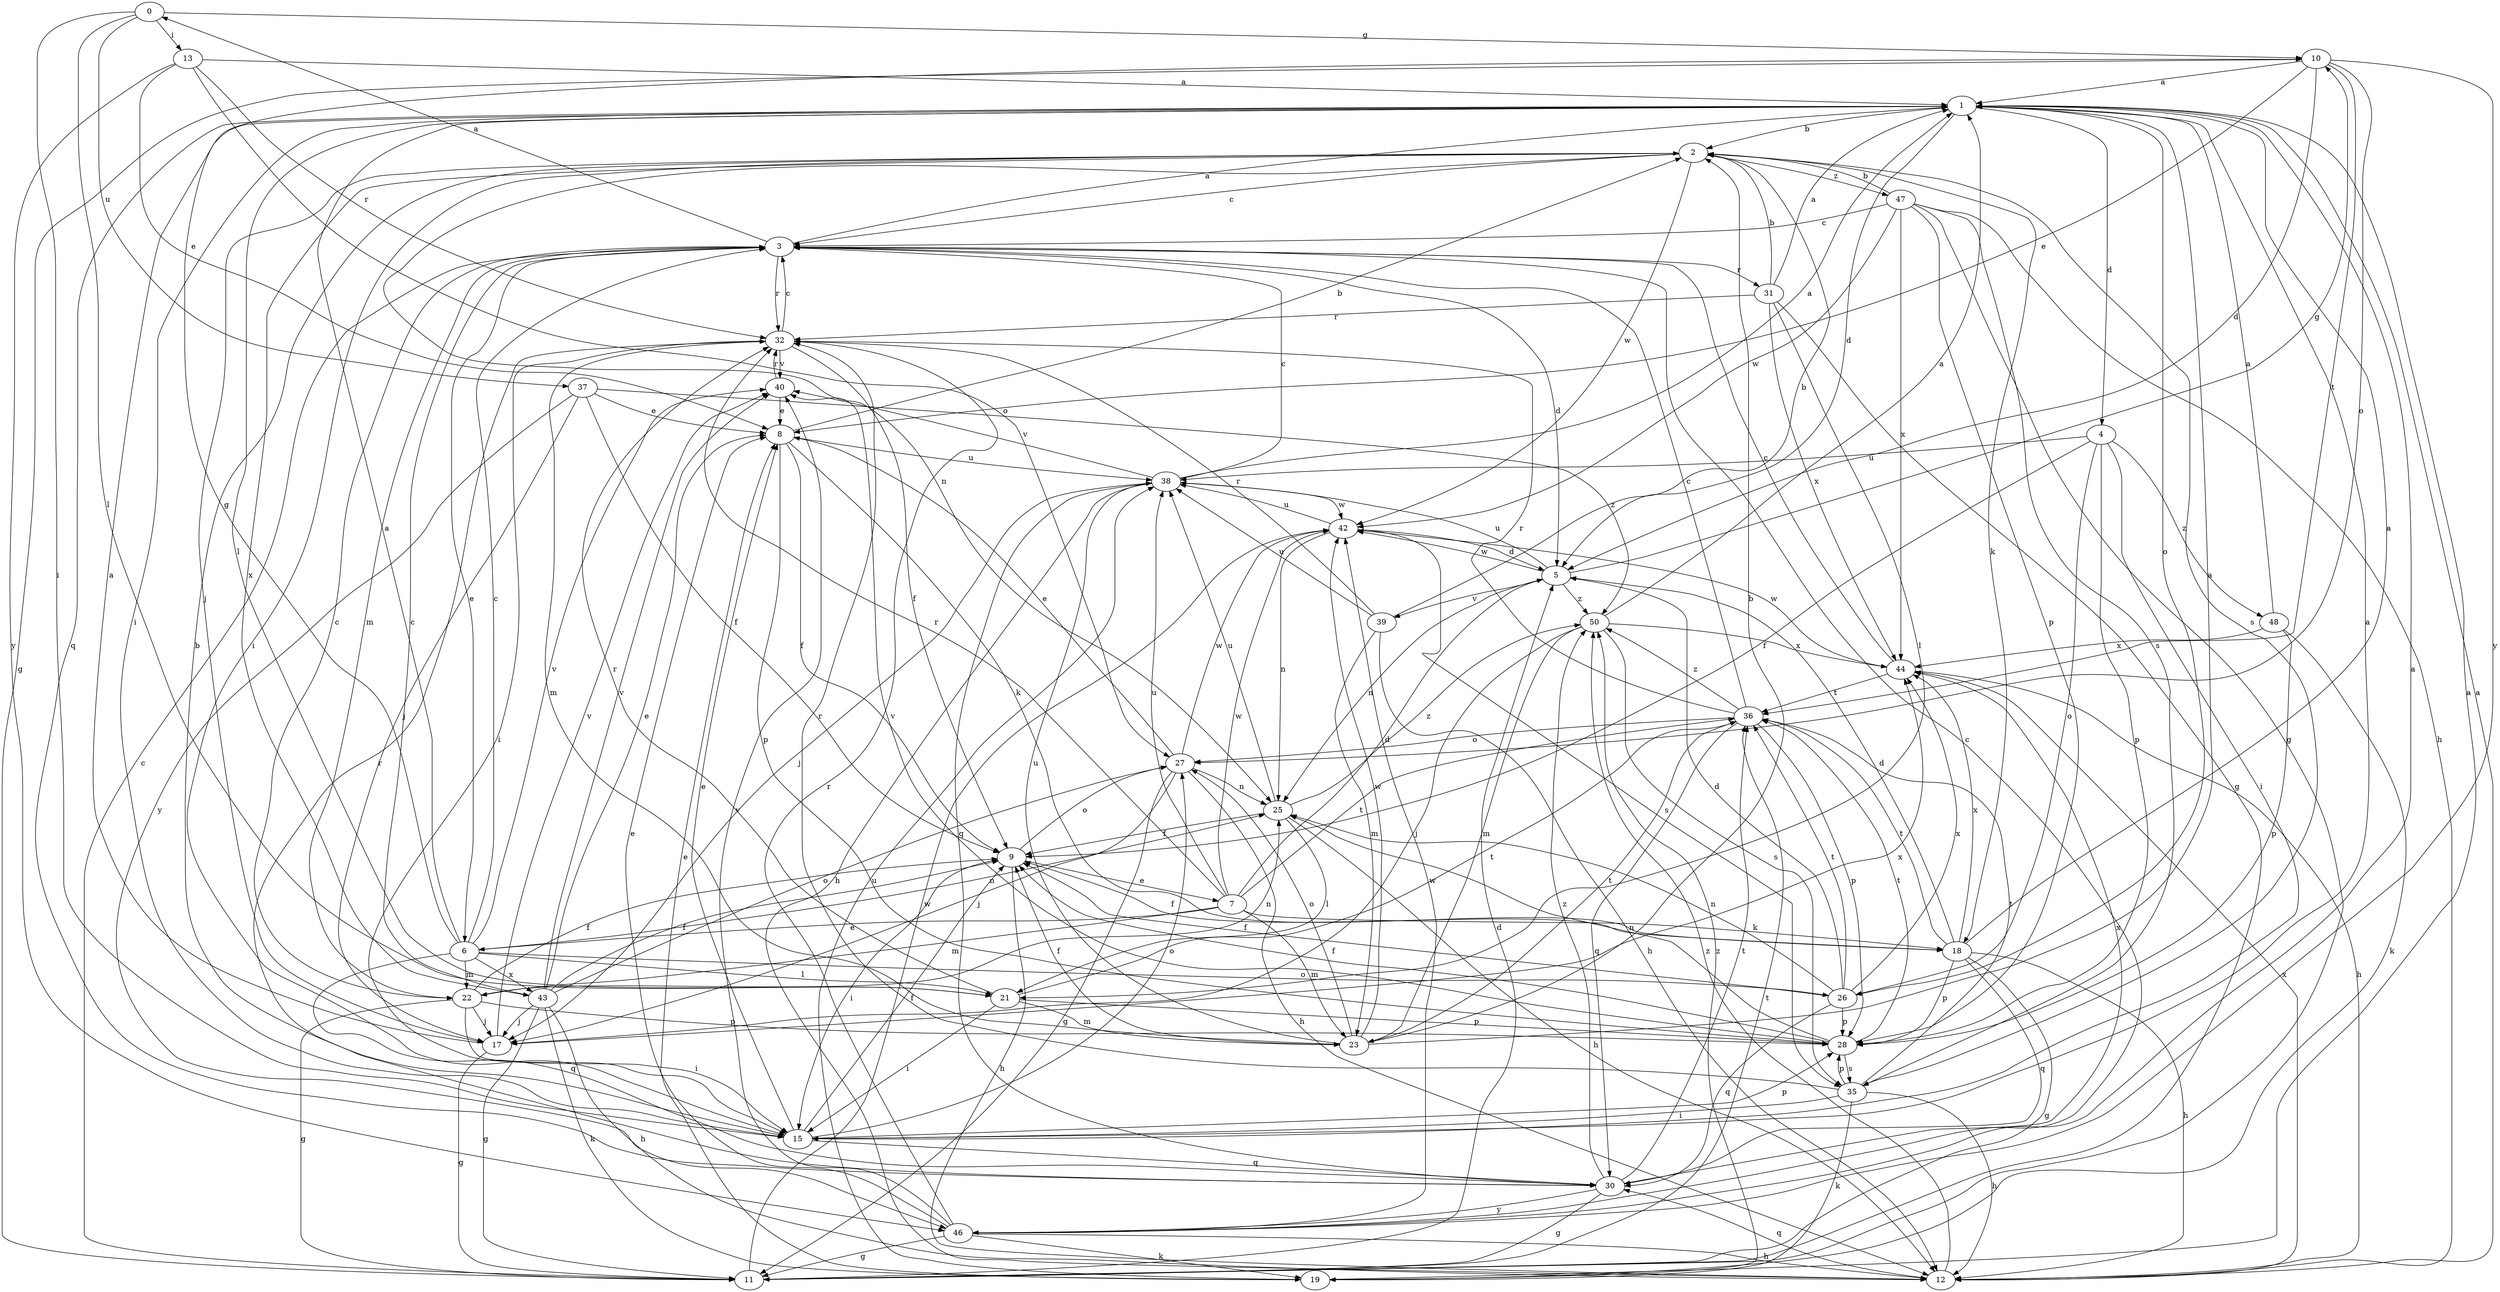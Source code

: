 strict digraph  {
0;
1;
2;
3;
4;
5;
6;
7;
8;
9;
10;
11;
12;
13;
15;
17;
18;
19;
21;
22;
23;
25;
26;
27;
28;
30;
31;
32;
35;
36;
37;
38;
39;
40;
42;
43;
44;
46;
47;
48;
50;
0 -> 10  [label=g];
0 -> 13  [label=i];
0 -> 15  [label=i];
0 -> 21  [label=l];
0 -> 37  [label=u];
1 -> 2  [label=b];
1 -> 4  [label=d];
1 -> 5  [label=d];
1 -> 15  [label=i];
1 -> 21  [label=l];
1 -> 26  [label=o];
1 -> 30  [label=q];
2 -> 3  [label=c];
2 -> 15  [label=i];
2 -> 17  [label=j];
2 -> 18  [label=k];
2 -> 25  [label=n];
2 -> 35  [label=s];
2 -> 42  [label=w];
2 -> 43  [label=x];
2 -> 47  [label=z];
3 -> 0  [label=a];
3 -> 1  [label=a];
3 -> 5  [label=d];
3 -> 6  [label=e];
3 -> 22  [label=m];
3 -> 31  [label=r];
3 -> 32  [label=r];
4 -> 9  [label=f];
4 -> 15  [label=i];
4 -> 26  [label=o];
4 -> 28  [label=p];
4 -> 38  [label=u];
4 -> 48  [label=z];
5 -> 10  [label=g];
5 -> 25  [label=n];
5 -> 38  [label=u];
5 -> 39  [label=v];
5 -> 42  [label=w];
5 -> 50  [label=z];
6 -> 1  [label=a];
6 -> 3  [label=c];
6 -> 10  [label=g];
6 -> 21  [label=l];
6 -> 22  [label=m];
6 -> 25  [label=n];
6 -> 26  [label=o];
6 -> 30  [label=q];
6 -> 40  [label=v];
6 -> 43  [label=x];
7 -> 5  [label=d];
7 -> 6  [label=e];
7 -> 18  [label=k];
7 -> 22  [label=m];
7 -> 23  [label=m];
7 -> 32  [label=r];
7 -> 36  [label=t];
7 -> 38  [label=u];
7 -> 42  [label=w];
8 -> 2  [label=b];
8 -> 9  [label=f];
8 -> 18  [label=k];
8 -> 28  [label=p];
8 -> 38  [label=u];
9 -> 7  [label=e];
9 -> 12  [label=h];
9 -> 15  [label=i];
9 -> 27  [label=o];
10 -> 1  [label=a];
10 -> 5  [label=d];
10 -> 8  [label=e];
10 -> 11  [label=g];
10 -> 27  [label=o];
10 -> 36  [label=t];
10 -> 46  [label=y];
11 -> 3  [label=c];
11 -> 5  [label=d];
11 -> 36  [label=t];
11 -> 42  [label=w];
12 -> 1  [label=a];
12 -> 30  [label=q];
12 -> 44  [label=x];
12 -> 50  [label=z];
13 -> 1  [label=a];
13 -> 8  [label=e];
13 -> 27  [label=o];
13 -> 32  [label=r];
13 -> 46  [label=y];
15 -> 1  [label=a];
15 -> 2  [label=b];
15 -> 8  [label=e];
15 -> 9  [label=f];
15 -> 27  [label=o];
15 -> 28  [label=p];
15 -> 30  [label=q];
17 -> 1  [label=a];
17 -> 11  [label=g];
17 -> 40  [label=v];
17 -> 44  [label=x];
18 -> 1  [label=a];
18 -> 5  [label=d];
18 -> 9  [label=f];
18 -> 11  [label=g];
18 -> 12  [label=h];
18 -> 28  [label=p];
18 -> 30  [label=q];
18 -> 36  [label=t];
18 -> 44  [label=x];
19 -> 1  [label=a];
19 -> 8  [label=e];
19 -> 38  [label=u];
19 -> 50  [label=z];
21 -> 15  [label=i];
21 -> 23  [label=m];
21 -> 28  [label=p];
21 -> 32  [label=r];
21 -> 36  [label=t];
22 -> 3  [label=c];
22 -> 9  [label=f];
22 -> 11  [label=g];
22 -> 15  [label=i];
22 -> 17  [label=j];
22 -> 25  [label=n];
22 -> 28  [label=p];
23 -> 1  [label=a];
23 -> 2  [label=b];
23 -> 9  [label=f];
23 -> 27  [label=o];
23 -> 36  [label=t];
23 -> 38  [label=u];
23 -> 42  [label=w];
25 -> 9  [label=f];
25 -> 12  [label=h];
25 -> 21  [label=l];
25 -> 38  [label=u];
25 -> 50  [label=z];
26 -> 5  [label=d];
26 -> 9  [label=f];
26 -> 25  [label=n];
26 -> 28  [label=p];
26 -> 30  [label=q];
26 -> 36  [label=t];
26 -> 44  [label=x];
27 -> 8  [label=e];
27 -> 11  [label=g];
27 -> 12  [label=h];
27 -> 17  [label=j];
27 -> 25  [label=n];
27 -> 42  [label=w];
28 -> 9  [label=f];
28 -> 25  [label=n];
28 -> 35  [label=s];
28 -> 36  [label=t];
28 -> 40  [label=v];
30 -> 11  [label=g];
30 -> 32  [label=r];
30 -> 36  [label=t];
30 -> 44  [label=x];
30 -> 46  [label=y];
30 -> 50  [label=z];
31 -> 1  [label=a];
31 -> 2  [label=b];
31 -> 11  [label=g];
31 -> 21  [label=l];
31 -> 32  [label=r];
31 -> 44  [label=x];
32 -> 3  [label=c];
32 -> 9  [label=f];
32 -> 15  [label=i];
32 -> 23  [label=m];
32 -> 40  [label=v];
35 -> 12  [label=h];
35 -> 15  [label=i];
35 -> 19  [label=k];
35 -> 28  [label=p];
35 -> 32  [label=r];
35 -> 36  [label=t];
36 -> 3  [label=c];
36 -> 27  [label=o];
36 -> 28  [label=p];
36 -> 30  [label=q];
36 -> 32  [label=r];
36 -> 50  [label=z];
37 -> 8  [label=e];
37 -> 9  [label=f];
37 -> 17  [label=j];
37 -> 46  [label=y];
37 -> 50  [label=z];
38 -> 1  [label=a];
38 -> 3  [label=c];
38 -> 12  [label=h];
38 -> 17  [label=j];
38 -> 30  [label=q];
38 -> 40  [label=v];
38 -> 42  [label=w];
39 -> 2  [label=b];
39 -> 12  [label=h];
39 -> 23  [label=m];
39 -> 32  [label=r];
39 -> 38  [label=u];
40 -> 8  [label=e];
40 -> 32  [label=r];
42 -> 5  [label=d];
42 -> 25  [label=n];
42 -> 35  [label=s];
42 -> 38  [label=u];
43 -> 3  [label=c];
43 -> 8  [label=e];
43 -> 9  [label=f];
43 -> 11  [label=g];
43 -> 12  [label=h];
43 -> 17  [label=j];
43 -> 19  [label=k];
43 -> 27  [label=o];
43 -> 40  [label=v];
44 -> 3  [label=c];
44 -> 12  [label=h];
44 -> 36  [label=t];
44 -> 42  [label=w];
46 -> 1  [label=a];
46 -> 3  [label=c];
46 -> 8  [label=e];
46 -> 11  [label=g];
46 -> 12  [label=h];
46 -> 19  [label=k];
46 -> 32  [label=r];
46 -> 40  [label=v];
46 -> 42  [label=w];
47 -> 2  [label=b];
47 -> 3  [label=c];
47 -> 11  [label=g];
47 -> 12  [label=h];
47 -> 28  [label=p];
47 -> 35  [label=s];
47 -> 42  [label=w];
47 -> 44  [label=x];
48 -> 1  [label=a];
48 -> 19  [label=k];
48 -> 28  [label=p];
48 -> 44  [label=x];
50 -> 1  [label=a];
50 -> 17  [label=j];
50 -> 23  [label=m];
50 -> 35  [label=s];
50 -> 44  [label=x];
}
